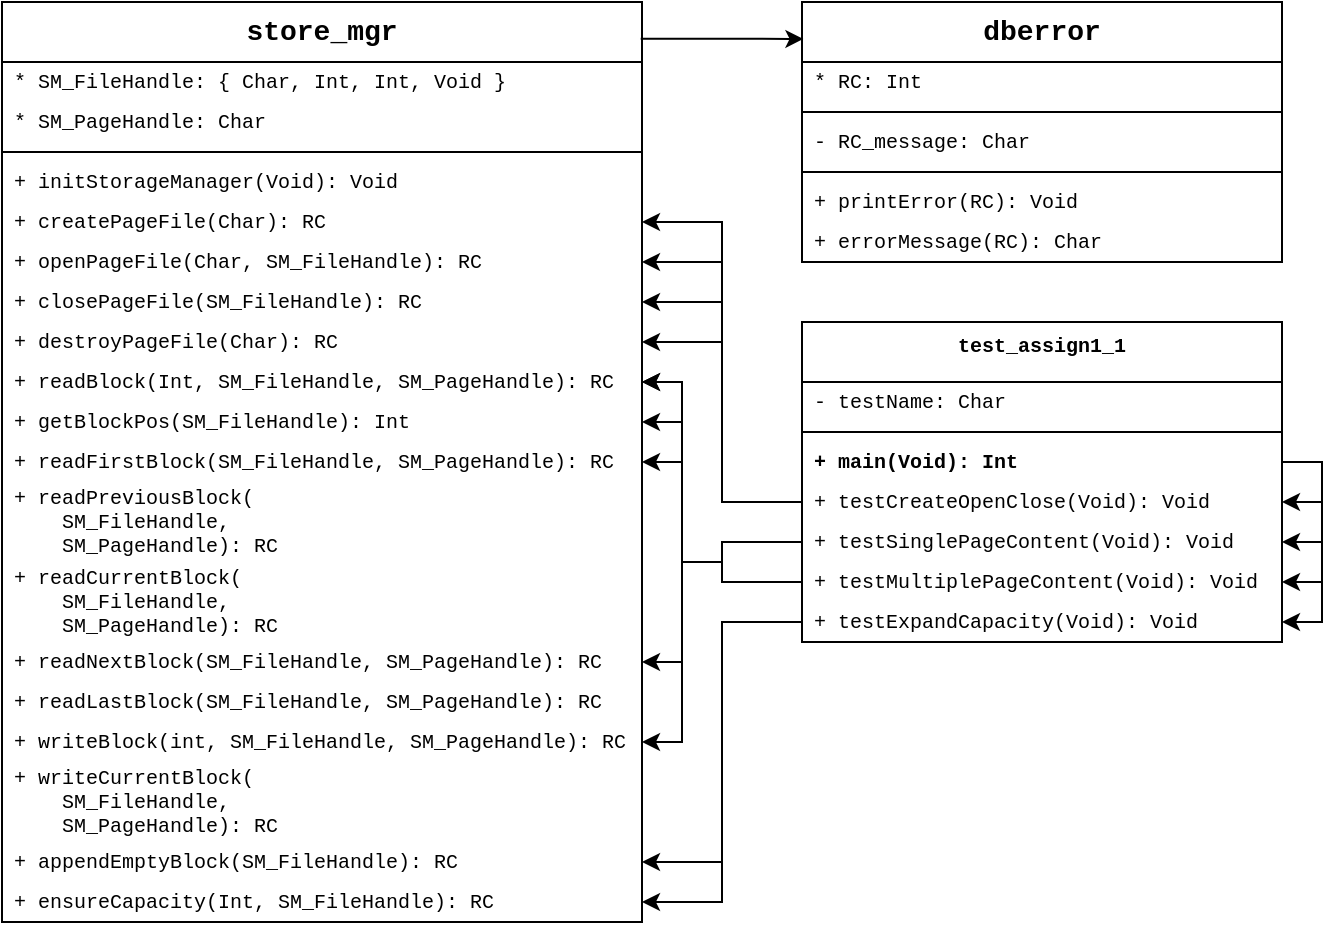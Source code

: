 <mxfile version="24.2.5" type="device">
  <diagram name="Page-1" id="DyquLoCqnv8UFfpNbI6D">
    <mxGraphModel dx="794" dy="1128" grid="1" gridSize="10" guides="1" tooltips="1" connect="1" arrows="1" fold="1" page="1" pageScale="1" pageWidth="740" pageHeight="540" math="0" shadow="0">
      <root>
        <mxCell id="0" />
        <mxCell id="1" parent="0" />
        <mxCell id="2W-PBRkv51gdTkOP3Wb2-12" value="store_mgr" style="swimlane;fontStyle=1;align=center;verticalAlign=top;childLayout=stackLayout;horizontal=1;startSize=30;horizontalStack=0;resizeParent=1;resizeParentMax=0;resizeLast=0;collapsible=0;marginBottom=0;whiteSpace=wrap;html=1;fontSize=14;fontFamily=Courier New;" parent="1" vertex="1">
          <mxGeometry x="40" y="40" width="320" height="460" as="geometry" />
        </mxCell>
        <mxCell id="2W-PBRkv51gdTkOP3Wb2-13" value="* SM_FileHandle: { Char, Int, Int, Void }" style="text;strokeColor=none;fillColor=none;align=left;verticalAlign=middle;spacingLeft=4;spacingRight=4;overflow=hidden;rotatable=0;points=[[0,0.5],[1,0.5]];portConstraint=eastwest;whiteSpace=wrap;html=1;fontSize=10;fontFamily=Courier New;" parent="2W-PBRkv51gdTkOP3Wb2-12" vertex="1">
          <mxGeometry y="30" width="320" height="20" as="geometry" />
        </mxCell>
        <mxCell id="2W-PBRkv51gdTkOP3Wb2-26" value="* SM_PageHandle: Char" style="text;strokeColor=none;fillColor=none;align=left;verticalAlign=middle;spacingLeft=4;spacingRight=4;overflow=hidden;rotatable=0;points=[[0,0.5],[1,0.5]];portConstraint=eastwest;whiteSpace=wrap;html=1;fontSize=10;fontFamily=Courier New;" parent="2W-PBRkv51gdTkOP3Wb2-12" vertex="1">
          <mxGeometry y="50" width="320" height="20" as="geometry" />
        </mxCell>
        <mxCell id="2W-PBRkv51gdTkOP3Wb2-25" value="" style="line;strokeWidth=1;fillColor=none;align=left;verticalAlign=middle;spacingTop=0;spacingLeft=0;spacingRight=0;rotatable=0;labelPosition=right;points=[];portConstraint=eastwest;strokeColor=inherit;spacing=0;fontSize=10;fontFamily=Courier New;" parent="2W-PBRkv51gdTkOP3Wb2-12" vertex="1">
          <mxGeometry y="70" width="320" height="10" as="geometry" />
        </mxCell>
        <mxCell id="2W-PBRkv51gdTkOP3Wb2-17" value="+ initStorageManager(Void): Void" style="text;strokeColor=none;fillColor=none;align=left;verticalAlign=middle;spacingLeft=4;spacingRight=4;overflow=hidden;rotatable=0;points=[[0,0.5],[1,0.5]];portConstraint=eastwest;whiteSpace=wrap;html=1;fontSize=10;fontFamily=Courier New;" parent="2W-PBRkv51gdTkOP3Wb2-12" vertex="1">
          <mxGeometry y="80" width="320" height="20" as="geometry" />
        </mxCell>
        <mxCell id="2W-PBRkv51gdTkOP3Wb2-16" value="+ createPageFile(Char): RC" style="text;strokeColor=none;fillColor=none;align=left;verticalAlign=middle;spacingLeft=4;spacingRight=4;overflow=hidden;rotatable=0;points=[[0,0.5],[1,0.5]];portConstraint=eastwest;whiteSpace=wrap;html=1;fontSize=10;fontFamily=Courier New;" parent="2W-PBRkv51gdTkOP3Wb2-12" vertex="1">
          <mxGeometry y="100" width="320" height="20" as="geometry" />
        </mxCell>
        <mxCell id="2W-PBRkv51gdTkOP3Wb2-18" value="+ openPageFile(Char, SM_FileHandle): RC" style="text;strokeColor=none;fillColor=none;align=left;verticalAlign=middle;spacingLeft=4;spacingRight=4;overflow=hidden;rotatable=0;points=[[0,0.5],[1,0.5]];portConstraint=eastwest;whiteSpace=wrap;html=1;fontSize=10;fontFamily=Courier New;" parent="2W-PBRkv51gdTkOP3Wb2-12" vertex="1">
          <mxGeometry y="120" width="320" height="20" as="geometry" />
        </mxCell>
        <mxCell id="2W-PBRkv51gdTkOP3Wb2-19" value="+ closePageFile(SM_FileHandle): RC" style="text;strokeColor=none;fillColor=none;align=left;verticalAlign=middle;spacingLeft=4;spacingRight=4;overflow=hidden;rotatable=0;points=[[0,0.5],[1,0.5]];portConstraint=eastwest;whiteSpace=wrap;html=1;fontSize=10;fontFamily=Courier New;" parent="2W-PBRkv51gdTkOP3Wb2-12" vertex="1">
          <mxGeometry y="140" width="320" height="20" as="geometry" />
        </mxCell>
        <mxCell id="2W-PBRkv51gdTkOP3Wb2-20" value="+ destroyPageFile(Char): RC" style="text;strokeColor=none;fillColor=none;align=left;verticalAlign=middle;spacingLeft=4;spacingRight=4;overflow=hidden;rotatable=0;points=[[0,0.5],[1,0.5]];portConstraint=eastwest;whiteSpace=wrap;html=1;fontSize=10;fontFamily=Courier New;" parent="2W-PBRkv51gdTkOP3Wb2-12" vertex="1">
          <mxGeometry y="160" width="320" height="20" as="geometry" />
        </mxCell>
        <mxCell id="2W-PBRkv51gdTkOP3Wb2-22" value="+ readBlock(Int, SM_FileHandle, SM_PageHandle): RC" style="text;strokeColor=none;fillColor=none;align=left;verticalAlign=middle;spacingLeft=4;spacingRight=4;overflow=hidden;rotatable=0;points=[[0,0.5],[1,0.5]];portConstraint=eastwest;whiteSpace=wrap;html=1;fontSize=10;fontFamily=Courier New;" parent="2W-PBRkv51gdTkOP3Wb2-12" vertex="1">
          <mxGeometry y="180" width="320" height="20" as="geometry" />
        </mxCell>
        <mxCell id="2W-PBRkv51gdTkOP3Wb2-21" value="+ getBlockPos(SM_FileHandle): Int" style="text;strokeColor=none;fillColor=none;align=left;verticalAlign=middle;spacingLeft=4;spacingRight=4;overflow=hidden;rotatable=0;points=[[0,0.5],[1,0.5]];portConstraint=eastwest;whiteSpace=wrap;html=1;fontSize=10;fontFamily=Courier New;" parent="2W-PBRkv51gdTkOP3Wb2-12" vertex="1">
          <mxGeometry y="200" width="320" height="20" as="geometry" />
        </mxCell>
        <mxCell id="2W-PBRkv51gdTkOP3Wb2-23" value="+ readFirstBlock(SM_FileHandle, SM_PageHandle): RC" style="text;strokeColor=none;fillColor=none;align=left;verticalAlign=middle;spacingLeft=4;spacingRight=4;overflow=hidden;rotatable=0;points=[[0,0.5],[1,0.5]];portConstraint=eastwest;whiteSpace=wrap;html=1;fontSize=10;fontFamily=Courier New;" parent="2W-PBRkv51gdTkOP3Wb2-12" vertex="1">
          <mxGeometry y="220" width="320" height="20" as="geometry" />
        </mxCell>
        <mxCell id="2W-PBRkv51gdTkOP3Wb2-41" value="+ readPreviousBlock(&lt;div&gt;&amp;nbsp; &amp;nbsp; SM_FileHandle,&lt;/div&gt;&lt;div&gt;&amp;nbsp; &amp;nbsp; SM_PageHandle): RC&lt;/div&gt;" style="text;strokeColor=none;fillColor=none;align=left;verticalAlign=middle;spacingLeft=4;spacingRight=4;overflow=hidden;rotatable=0;points=[[0,0.5],[1,0.5]];portConstraint=eastwest;whiteSpace=wrap;html=1;fontSize=10;fontFamily=Courier New;" parent="2W-PBRkv51gdTkOP3Wb2-12" vertex="1">
          <mxGeometry y="240" width="320" height="40" as="geometry" />
        </mxCell>
        <mxCell id="2W-PBRkv51gdTkOP3Wb2-42" value="+ readCurrentBlock(&lt;div&gt;&amp;nbsp; &amp;nbsp; SM_FileHandle,&lt;/div&gt;&lt;div&gt;&amp;nbsp; &amp;nbsp; SM_PageHandle): RC&lt;/div&gt;" style="text;strokeColor=none;fillColor=none;align=left;verticalAlign=middle;spacingLeft=4;spacingRight=4;overflow=hidden;rotatable=0;points=[[0,0.5],[1,0.5]];portConstraint=eastwest;whiteSpace=wrap;html=1;fontSize=10;fontFamily=Courier New;" parent="2W-PBRkv51gdTkOP3Wb2-12" vertex="1">
          <mxGeometry y="280" width="320" height="40" as="geometry" />
        </mxCell>
        <mxCell id="2W-PBRkv51gdTkOP3Wb2-43" value="+ readNextBlock(SM_FileHandle, SM_PageHandle): RC" style="text;strokeColor=none;fillColor=none;align=left;verticalAlign=middle;spacingLeft=4;spacingRight=4;overflow=hidden;rotatable=0;points=[[0,0.5],[1,0.5]];portConstraint=eastwest;whiteSpace=wrap;html=1;fontSize=10;fontFamily=Courier New;" parent="2W-PBRkv51gdTkOP3Wb2-12" vertex="1">
          <mxGeometry y="320" width="320" height="20" as="geometry" />
        </mxCell>
        <mxCell id="2W-PBRkv51gdTkOP3Wb2-60" value="+ readLastBlock(SM_FileHandle, SM_PageHandle): RC" style="text;strokeColor=none;fillColor=none;align=left;verticalAlign=middle;spacingLeft=4;spacingRight=4;overflow=hidden;rotatable=0;points=[[0,0.5],[1,0.5]];portConstraint=eastwest;whiteSpace=wrap;html=1;fontSize=10;fontFamily=Courier New;" parent="2W-PBRkv51gdTkOP3Wb2-12" vertex="1">
          <mxGeometry y="340" width="320" height="20" as="geometry" />
        </mxCell>
        <mxCell id="2W-PBRkv51gdTkOP3Wb2-61" value="+ writeBlock(int, SM_FileHandle, SM_PageHandle): RC" style="text;strokeColor=none;fillColor=none;align=left;verticalAlign=middle;spacingLeft=4;spacingRight=4;overflow=hidden;rotatable=0;points=[[0,0.5],[1,0.5]];portConstraint=eastwest;whiteSpace=wrap;html=1;fontSize=10;fontFamily=Courier New;" parent="2W-PBRkv51gdTkOP3Wb2-12" vertex="1">
          <mxGeometry y="360" width="320" height="20" as="geometry" />
        </mxCell>
        <mxCell id="2W-PBRkv51gdTkOP3Wb2-59" value="+ writeCurrentBlock(&lt;div&gt;&amp;nbsp; &amp;nbsp; SM_FileHandle,&lt;/div&gt;&lt;div&gt;&amp;nbsp; &amp;nbsp; SM_PageHandle): RC&lt;/div&gt;" style="text;strokeColor=none;fillColor=none;align=left;verticalAlign=middle;spacingLeft=4;spacingRight=4;overflow=hidden;rotatable=0;points=[[0,0.5],[1,0.5]];portConstraint=eastwest;whiteSpace=wrap;html=1;fontSize=10;fontFamily=Courier New;" parent="2W-PBRkv51gdTkOP3Wb2-12" vertex="1">
          <mxGeometry y="380" width="320" height="40" as="geometry" />
        </mxCell>
        <mxCell id="2W-PBRkv51gdTkOP3Wb2-62" value="+ appendEmptyBlock(SM_FileHandle): RC" style="text;strokeColor=none;fillColor=none;align=left;verticalAlign=middle;spacingLeft=4;spacingRight=4;overflow=hidden;rotatable=0;points=[[0,0.5],[1,0.5]];portConstraint=eastwest;whiteSpace=wrap;html=1;fontSize=10;fontFamily=Courier New;" parent="2W-PBRkv51gdTkOP3Wb2-12" vertex="1">
          <mxGeometry y="420" width="320" height="20" as="geometry" />
        </mxCell>
        <mxCell id="2W-PBRkv51gdTkOP3Wb2-63" value="+ ensureCapacity(Int, SM_FileHandle): RC" style="text;strokeColor=none;fillColor=none;align=left;verticalAlign=middle;spacingLeft=4;spacingRight=4;overflow=hidden;rotatable=0;points=[[0,0.5],[1,0.5]];portConstraint=eastwest;whiteSpace=wrap;html=1;fontSize=10;fontFamily=Courier New;" parent="2W-PBRkv51gdTkOP3Wb2-12" vertex="1">
          <mxGeometry y="440" width="320" height="20" as="geometry" />
        </mxCell>
        <mxCell id="2W-PBRkv51gdTkOP3Wb2-27" value="dberror" style="swimlane;fontStyle=1;align=center;verticalAlign=top;childLayout=stackLayout;horizontal=1;startSize=30;horizontalStack=0;resizeParent=1;resizeParentMax=0;resizeLast=0;collapsible=0;marginBottom=0;whiteSpace=wrap;html=1;fontSize=14;fontFamily=Courier New;" parent="1" vertex="1">
          <mxGeometry x="440" y="40" width="240" height="130" as="geometry" />
        </mxCell>
        <mxCell id="2W-PBRkv51gdTkOP3Wb2-28" value="* RC: Int" style="text;strokeColor=none;fillColor=none;align=left;verticalAlign=middle;spacingLeft=4;spacingRight=4;overflow=hidden;rotatable=0;points=[[0,0.5],[1,0.5]];portConstraint=eastwest;whiteSpace=wrap;html=1;fontSize=10;fontFamily=Courier New;" parent="2W-PBRkv51gdTkOP3Wb2-27" vertex="1">
          <mxGeometry y="30" width="240" height="20" as="geometry" />
        </mxCell>
        <mxCell id="2W-PBRkv51gdTkOP3Wb2-30" value="" style="line;strokeWidth=1;fillColor=none;align=left;verticalAlign=middle;spacingTop=0;spacingLeft=0;spacingRight=0;rotatable=0;labelPosition=right;points=[];portConstraint=eastwest;strokeColor=inherit;spacing=0;fontSize=10;fontFamily=Courier New;" parent="2W-PBRkv51gdTkOP3Wb2-27" vertex="1">
          <mxGeometry y="50" width="240" height="10" as="geometry" />
        </mxCell>
        <mxCell id="2W-PBRkv51gdTkOP3Wb2-31" value="- RC_message: Char" style="text;strokeColor=none;fillColor=none;align=left;verticalAlign=middle;spacingLeft=4;spacingRight=4;overflow=hidden;rotatable=0;points=[[0,0.5],[1,0.5]];portConstraint=eastwest;whiteSpace=wrap;html=1;fontSize=10;fontFamily=Courier New;" parent="2W-PBRkv51gdTkOP3Wb2-27" vertex="1">
          <mxGeometry y="60" width="240" height="20" as="geometry" />
        </mxCell>
        <mxCell id="2W-PBRkv51gdTkOP3Wb2-32" value="" style="line;strokeWidth=1;fillColor=none;align=left;verticalAlign=middle;spacingTop=0;spacingLeft=0;spacingRight=0;rotatable=0;labelPosition=right;points=[];portConstraint=eastwest;strokeColor=inherit;spacing=0;fontSize=10;fontFamily=Courier New;" parent="2W-PBRkv51gdTkOP3Wb2-27" vertex="1">
          <mxGeometry y="80" width="240" height="10" as="geometry" />
        </mxCell>
        <mxCell id="2W-PBRkv51gdTkOP3Wb2-33" value="+ printError(RC): Void" style="text;strokeColor=none;fillColor=none;align=left;verticalAlign=middle;spacingLeft=4;spacingRight=4;overflow=hidden;rotatable=0;points=[[0,0.5],[1,0.5]];portConstraint=eastwest;whiteSpace=wrap;html=1;fontSize=10;fontFamily=Courier New;" parent="2W-PBRkv51gdTkOP3Wb2-27" vertex="1">
          <mxGeometry y="90" width="240" height="20" as="geometry" />
        </mxCell>
        <mxCell id="2W-PBRkv51gdTkOP3Wb2-34" value="+ errorMessage(RC): Char" style="text;strokeColor=none;fillColor=none;align=left;verticalAlign=middle;spacingLeft=4;spacingRight=4;overflow=hidden;rotatable=0;points=[[0,0.5],[1,0.5]];portConstraint=eastwest;whiteSpace=wrap;html=1;fontSize=10;fontFamily=Courier New;" parent="2W-PBRkv51gdTkOP3Wb2-27" vertex="1">
          <mxGeometry y="110" width="240" height="20" as="geometry" />
        </mxCell>
        <mxCell id="2W-PBRkv51gdTkOP3Wb2-64" value="test_assign1_1" style="swimlane;fontStyle=1;align=center;verticalAlign=top;childLayout=stackLayout;horizontal=1;startSize=30;horizontalStack=0;resizeParent=1;resizeParentMax=0;resizeLast=0;collapsible=0;marginBottom=0;whiteSpace=wrap;html=1;fontSize=10;fontFamily=Courier New;" parent="1" vertex="1">
          <mxGeometry x="440" y="200" width="240" height="160" as="geometry" />
        </mxCell>
        <mxCell id="2W-PBRkv51gdTkOP3Wb2-67" value="- testName: Char" style="text;strokeColor=none;fillColor=none;align=left;verticalAlign=middle;spacingLeft=4;spacingRight=4;overflow=hidden;rotatable=0;points=[[0,0.5],[1,0.5]];portConstraint=eastwest;whiteSpace=wrap;html=1;fontSize=10;fontFamily=Courier New;" parent="2W-PBRkv51gdTkOP3Wb2-64" vertex="1">
          <mxGeometry y="30" width="240" height="20" as="geometry" />
        </mxCell>
        <mxCell id="2W-PBRkv51gdTkOP3Wb2-68" value="" style="line;strokeWidth=1;fillColor=none;align=left;verticalAlign=middle;spacingTop=0;spacingLeft=0;spacingRight=0;rotatable=0;labelPosition=right;points=[];portConstraint=eastwest;strokeColor=inherit;spacing=0;fontSize=10;fontFamily=Courier New;" parent="2W-PBRkv51gdTkOP3Wb2-64" vertex="1">
          <mxGeometry y="50" width="240" height="10" as="geometry" />
        </mxCell>
        <mxCell id="2W-PBRkv51gdTkOP3Wb2-79" style="edgeStyle=orthogonalEdgeStyle;rounded=0;orthogonalLoop=1;jettySize=auto;html=1;exitX=1;exitY=0.5;exitDx=0;exitDy=0;entryX=1;entryY=0.5;entryDx=0;entryDy=0;" parent="2W-PBRkv51gdTkOP3Wb2-64" source="2W-PBRkv51gdTkOP3Wb2-69" target="2W-PBRkv51gdTkOP3Wb2-71" edge="1">
          <mxGeometry relative="1" as="geometry" />
        </mxCell>
        <mxCell id="Ri6osJwRoKcSnOSPko2Z-11" style="edgeStyle=orthogonalEdgeStyle;rounded=0;orthogonalLoop=1;jettySize=auto;html=1;exitX=1;exitY=0.5;exitDx=0;exitDy=0;entryX=1;entryY=0.5;entryDx=0;entryDy=0;" parent="2W-PBRkv51gdTkOP3Wb2-64" source="2W-PBRkv51gdTkOP3Wb2-69" target="Ri6osJwRoKcSnOSPko2Z-1" edge="1">
          <mxGeometry relative="1" as="geometry" />
        </mxCell>
        <mxCell id="Ri6osJwRoKcSnOSPko2Z-16" style="edgeStyle=orthogonalEdgeStyle;rounded=0;orthogonalLoop=1;jettySize=auto;html=1;exitX=1;exitY=0.5;exitDx=0;exitDy=0;entryX=1;entryY=0.5;entryDx=0;entryDy=0;" parent="2W-PBRkv51gdTkOP3Wb2-64" source="2W-PBRkv51gdTkOP3Wb2-69" target="2W-PBRkv51gdTkOP3Wb2-70" edge="1">
          <mxGeometry relative="1" as="geometry">
            <Array as="points">
              <mxPoint x="260" y="70" />
              <mxPoint x="260" y="90" />
            </Array>
          </mxGeometry>
        </mxCell>
        <mxCell id="6TKqkTE9r3XJfxrBiwmd-2" style="edgeStyle=orthogonalEdgeStyle;rounded=0;orthogonalLoop=1;jettySize=auto;html=1;exitX=1;exitY=0.5;exitDx=0;exitDy=0;entryX=1;entryY=0.5;entryDx=0;entryDy=0;" parent="2W-PBRkv51gdTkOP3Wb2-64" source="2W-PBRkv51gdTkOP3Wb2-69" target="6TKqkTE9r3XJfxrBiwmd-1" edge="1">
          <mxGeometry relative="1" as="geometry" />
        </mxCell>
        <mxCell id="2W-PBRkv51gdTkOP3Wb2-69" value="+ main(Void): Int" style="text;strokeColor=none;fillColor=none;align=left;verticalAlign=middle;spacingLeft=4;spacingRight=4;overflow=hidden;rotatable=0;points=[[0,0.5],[1,0.5]];portConstraint=eastwest;whiteSpace=wrap;html=1;fontSize=10;fontStyle=1;fontFamily=Courier New;" parent="2W-PBRkv51gdTkOP3Wb2-64" vertex="1">
          <mxGeometry y="60" width="240" height="20" as="geometry" />
        </mxCell>
        <mxCell id="2W-PBRkv51gdTkOP3Wb2-70" value="+ testCreateOpenClose(Void): Void" style="text;strokeColor=none;fillColor=none;align=left;verticalAlign=middle;spacingLeft=4;spacingRight=4;overflow=hidden;rotatable=0;points=[[0,0.5],[1,0.5]];portConstraint=eastwest;whiteSpace=wrap;html=1;fontSize=10;fontFamily=Courier New;" parent="2W-PBRkv51gdTkOP3Wb2-64" vertex="1">
          <mxGeometry y="80" width="240" height="20" as="geometry" />
        </mxCell>
        <mxCell id="Ri6osJwRoKcSnOSPko2Z-1" value="+ testSinglePageContent(Void): Void" style="text;strokeColor=none;fillColor=none;align=left;verticalAlign=middle;spacingLeft=4;spacingRight=4;overflow=hidden;rotatable=0;points=[[0,0.5],[1,0.5]];portConstraint=eastwest;whiteSpace=wrap;html=1;fontSize=10;fontFamily=Courier New;" parent="2W-PBRkv51gdTkOP3Wb2-64" vertex="1">
          <mxGeometry y="100" width="240" height="20" as="geometry" />
        </mxCell>
        <mxCell id="6TKqkTE9r3XJfxrBiwmd-1" value="+ testMultiplePageContent(Void): Void" style="text;strokeColor=none;fillColor=none;align=left;verticalAlign=middle;spacingLeft=4;spacingRight=4;overflow=hidden;rotatable=0;points=[[0,0.5],[1,0.5]];portConstraint=eastwest;whiteSpace=wrap;html=1;fontSize=10;fontFamily=Courier New;" parent="2W-PBRkv51gdTkOP3Wb2-64" vertex="1">
          <mxGeometry y="120" width="240" height="20" as="geometry" />
        </mxCell>
        <mxCell id="2W-PBRkv51gdTkOP3Wb2-71" value="+ testExpandCapacity(Void): Void" style="text;strokeColor=none;fillColor=none;align=left;verticalAlign=middle;spacingLeft=4;spacingRight=4;overflow=hidden;rotatable=0;points=[[0,0.5],[1,0.5]];portConstraint=eastwest;whiteSpace=wrap;html=1;fontSize=10;fontFamily=Courier New;" parent="2W-PBRkv51gdTkOP3Wb2-64" vertex="1">
          <mxGeometry y="140" width="240" height="20" as="geometry" />
        </mxCell>
        <mxCell id="2W-PBRkv51gdTkOP3Wb2-82" style="edgeStyle=orthogonalEdgeStyle;rounded=0;orthogonalLoop=1;jettySize=auto;html=1;exitX=0;exitY=0.5;exitDx=0;exitDy=0;entryX=1;entryY=0.5;entryDx=0;entryDy=0;" parent="1" source="2W-PBRkv51gdTkOP3Wb2-71" target="2W-PBRkv51gdTkOP3Wb2-63" edge="1">
          <mxGeometry relative="1" as="geometry">
            <Array as="points">
              <mxPoint x="400" y="350" />
              <mxPoint x="400" y="490" />
            </Array>
          </mxGeometry>
        </mxCell>
        <mxCell id="Ri6osJwRoKcSnOSPko2Z-3" style="edgeStyle=orthogonalEdgeStyle;rounded=0;orthogonalLoop=1;jettySize=auto;html=1;exitX=0.998;exitY=0.04;exitDx=0;exitDy=0;entryX=0.003;entryY=0.142;entryDx=0;entryDy=0;exitPerimeter=0;entryPerimeter=0;" parent="1" source="2W-PBRkv51gdTkOP3Wb2-12" target="2W-PBRkv51gdTkOP3Wb2-27" edge="1">
          <mxGeometry relative="1" as="geometry" />
        </mxCell>
        <mxCell id="Ri6osJwRoKcSnOSPko2Z-5" style="edgeStyle=orthogonalEdgeStyle;rounded=0;orthogonalLoop=1;jettySize=auto;html=1;exitX=0;exitY=0.5;exitDx=0;exitDy=0;entryX=1;entryY=0.5;entryDx=0;entryDy=0;" parent="1" source="2W-PBRkv51gdTkOP3Wb2-71" target="2W-PBRkv51gdTkOP3Wb2-62" edge="1">
          <mxGeometry relative="1" as="geometry">
            <Array as="points">
              <mxPoint x="400" y="350" />
              <mxPoint x="400" y="470" />
            </Array>
          </mxGeometry>
        </mxCell>
        <mxCell id="Ri6osJwRoKcSnOSPko2Z-6" style="edgeStyle=orthogonalEdgeStyle;rounded=0;orthogonalLoop=1;jettySize=auto;html=1;exitX=0;exitY=0.5;exitDx=0;exitDy=0;entryX=1;entryY=0.5;entryDx=0;entryDy=0;" parent="1" source="2W-PBRkv51gdTkOP3Wb2-70" target="2W-PBRkv51gdTkOP3Wb2-16" edge="1">
          <mxGeometry relative="1" as="geometry">
            <Array as="points">
              <mxPoint x="400" y="290" />
              <mxPoint x="400" y="150" />
            </Array>
          </mxGeometry>
        </mxCell>
        <mxCell id="Ri6osJwRoKcSnOSPko2Z-7" style="edgeStyle=orthogonalEdgeStyle;rounded=0;orthogonalLoop=1;jettySize=auto;html=1;exitX=0;exitY=0.5;exitDx=0;exitDy=0;entryX=1;entryY=0.5;entryDx=0;entryDy=0;" parent="1" source="2W-PBRkv51gdTkOP3Wb2-70" target="2W-PBRkv51gdTkOP3Wb2-18" edge="1">
          <mxGeometry relative="1" as="geometry">
            <Array as="points">
              <mxPoint x="400" y="290" />
              <mxPoint x="400" y="170" />
            </Array>
          </mxGeometry>
        </mxCell>
        <mxCell id="Ri6osJwRoKcSnOSPko2Z-8" style="edgeStyle=orthogonalEdgeStyle;rounded=0;orthogonalLoop=1;jettySize=auto;html=1;exitX=0;exitY=0.5;exitDx=0;exitDy=0;entryX=1;entryY=0.5;entryDx=0;entryDy=0;" parent="1" source="2W-PBRkv51gdTkOP3Wb2-70" target="2W-PBRkv51gdTkOP3Wb2-19" edge="1">
          <mxGeometry relative="1" as="geometry">
            <Array as="points">
              <mxPoint x="400" y="290" />
              <mxPoint x="400" y="190" />
            </Array>
          </mxGeometry>
        </mxCell>
        <mxCell id="Ri6osJwRoKcSnOSPko2Z-9" style="edgeStyle=orthogonalEdgeStyle;rounded=0;orthogonalLoop=1;jettySize=auto;html=1;exitX=0;exitY=0.5;exitDx=0;exitDy=0;entryX=1;entryY=0.5;entryDx=0;entryDy=0;" parent="1" source="2W-PBRkv51gdTkOP3Wb2-70" target="2W-PBRkv51gdTkOP3Wb2-20" edge="1">
          <mxGeometry relative="1" as="geometry">
            <Array as="points">
              <mxPoint x="400" y="290" />
              <mxPoint x="400" y="210" />
            </Array>
          </mxGeometry>
        </mxCell>
        <mxCell id="6TKqkTE9r3XJfxrBiwmd-6" style="edgeStyle=orthogonalEdgeStyle;rounded=0;orthogonalLoop=1;jettySize=auto;html=1;exitX=0;exitY=0.5;exitDx=0;exitDy=0;" parent="1" source="Ri6osJwRoKcSnOSPko2Z-1" target="2W-PBRkv51gdTkOP3Wb2-22" edge="1">
          <mxGeometry relative="1" as="geometry">
            <Array as="points">
              <mxPoint x="400" y="310" />
              <mxPoint x="400" y="320" />
              <mxPoint x="380" y="320" />
              <mxPoint x="380" y="230" />
            </Array>
          </mxGeometry>
        </mxCell>
        <mxCell id="6TKqkTE9r3XJfxrBiwmd-7" style="edgeStyle=orthogonalEdgeStyle;rounded=0;orthogonalLoop=1;jettySize=auto;html=1;exitX=0;exitY=0.5;exitDx=0;exitDy=0;entryX=1;entryY=0.5;entryDx=0;entryDy=0;" parent="1" source="6TKqkTE9r3XJfxrBiwmd-1" target="2W-PBRkv51gdTkOP3Wb2-22" edge="1">
          <mxGeometry relative="1" as="geometry">
            <Array as="points">
              <mxPoint x="400" y="330" />
              <mxPoint x="400" y="320" />
              <mxPoint x="380" y="320" />
              <mxPoint x="380" y="230" />
            </Array>
          </mxGeometry>
        </mxCell>
        <mxCell id="6TKqkTE9r3XJfxrBiwmd-8" style="edgeStyle=orthogonalEdgeStyle;rounded=0;orthogonalLoop=1;jettySize=auto;html=1;exitX=0;exitY=0.5;exitDx=0;exitDy=0;entryX=1;entryY=0.5;entryDx=0;entryDy=0;" parent="1" source="Ri6osJwRoKcSnOSPko2Z-1" target="2W-PBRkv51gdTkOP3Wb2-21" edge="1">
          <mxGeometry relative="1" as="geometry">
            <Array as="points">
              <mxPoint x="400" y="310" />
              <mxPoint x="400" y="320" />
              <mxPoint x="380" y="320" />
              <mxPoint x="380" y="250" />
            </Array>
          </mxGeometry>
        </mxCell>
        <mxCell id="6TKqkTE9r3XJfxrBiwmd-11" style="edgeStyle=orthogonalEdgeStyle;rounded=0;orthogonalLoop=1;jettySize=auto;html=1;exitX=0;exitY=0.5;exitDx=0;exitDy=0;entryX=1;entryY=0.5;entryDx=0;entryDy=0;" parent="1" source="Ri6osJwRoKcSnOSPko2Z-1" target="2W-PBRkv51gdTkOP3Wb2-23" edge="1">
          <mxGeometry relative="1" as="geometry">
            <Array as="points">
              <mxPoint x="400" y="310" />
              <mxPoint x="400" y="320" />
              <mxPoint x="380" y="320" />
              <mxPoint x="380" y="270" />
            </Array>
          </mxGeometry>
        </mxCell>
        <mxCell id="6TKqkTE9r3XJfxrBiwmd-12" style="edgeStyle=orthogonalEdgeStyle;rounded=0;orthogonalLoop=1;jettySize=auto;html=1;exitX=0;exitY=0.5;exitDx=0;exitDy=0;entryX=1;entryY=0.5;entryDx=0;entryDy=0;" parent="1" source="Ri6osJwRoKcSnOSPko2Z-1" target="2W-PBRkv51gdTkOP3Wb2-43" edge="1">
          <mxGeometry relative="1" as="geometry">
            <Array as="points">
              <mxPoint x="400" y="310" />
              <mxPoint x="400" y="320" />
              <mxPoint x="380" y="320" />
              <mxPoint x="380" y="370" />
            </Array>
          </mxGeometry>
        </mxCell>
        <mxCell id="6TKqkTE9r3XJfxrBiwmd-13" style="edgeStyle=orthogonalEdgeStyle;rounded=0;orthogonalLoop=1;jettySize=auto;html=1;exitX=0;exitY=0.5;exitDx=0;exitDy=0;entryX=1;entryY=0.5;entryDx=0;entryDy=0;" parent="1" source="Ri6osJwRoKcSnOSPko2Z-1" target="2W-PBRkv51gdTkOP3Wb2-61" edge="1">
          <mxGeometry relative="1" as="geometry">
            <Array as="points">
              <mxPoint x="400" y="310" />
              <mxPoint x="400" y="320" />
              <mxPoint x="380" y="320" />
              <mxPoint x="380" y="410" />
            </Array>
          </mxGeometry>
        </mxCell>
      </root>
    </mxGraphModel>
  </diagram>
</mxfile>
